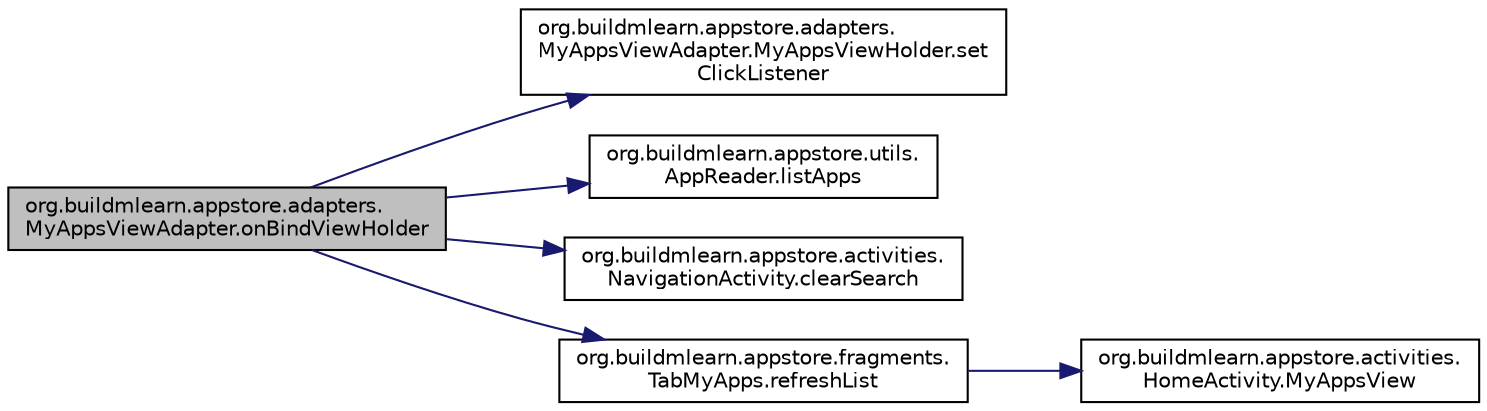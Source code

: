 digraph "org.buildmlearn.appstore.adapters.MyAppsViewAdapter.onBindViewHolder"
{
 // INTERACTIVE_SVG=YES
  bgcolor="transparent";
  edge [fontname="Helvetica",fontsize="10",labelfontname="Helvetica",labelfontsize="10"];
  node [fontname="Helvetica",fontsize="10",shape=record];
  rankdir="LR";
  Node1 [label="org.buildmlearn.appstore.adapters.\lMyAppsViewAdapter.onBindViewHolder",height=0.2,width=0.4,color="black", fillcolor="grey75", style="filled", fontcolor="black"];
  Node1 -> Node2 [color="midnightblue",fontsize="10",style="solid",fontname="Helvetica"];
  Node2 [label="org.buildmlearn.appstore.adapters.\lMyAppsViewAdapter.MyAppsViewHolder.set\lClickListener",height=0.2,width=0.4,color="black",URL="$df/d2d/classorg_1_1buildmlearn_1_1appstore_1_1adapters_1_1_my_apps_view_adapter_1_1_my_apps_view_holder.html#af2768dceceffe931571f5c49e382791c"];
  Node1 -> Node3 [color="midnightblue",fontsize="10",style="solid",fontname="Helvetica"];
  Node3 [label="org.buildmlearn.appstore.utils.\lAppReader.listApps",height=0.2,width=0.4,color="black",URL="$d0/da8/classorg_1_1buildmlearn_1_1appstore_1_1utils_1_1_app_reader.html#aec556fcddde1c33f82e823933f3fb1a6",tooltip="Gets the list of Installed Apps. "];
  Node1 -> Node4 [color="midnightblue",fontsize="10",style="solid",fontname="Helvetica"];
  Node4 [label="org.buildmlearn.appstore.activities.\lNavigationActivity.clearSearch",height=0.2,width=0.4,color="black",URL="$d0/d60/classorg_1_1buildmlearn_1_1appstore_1_1activities_1_1_navigation_activity.html#a3819b15bd7eeb6b579ffc4ae12bb289b",tooltip="It clears the text in the search tool and collapses the search tool. "];
  Node1 -> Node5 [color="midnightblue",fontsize="10",style="solid",fontname="Helvetica"];
  Node5 [label="org.buildmlearn.appstore.fragments.\lTabMyApps.refreshList",height=0.2,width=0.4,color="black",URL="$d0/df6/classorg_1_1buildmlearn_1_1appstore_1_1fragments_1_1_tab_my_apps.html#a35f6e10d8f45a3c9995c0b70c18f438d",tooltip="Refreshes the list of apps. "];
  Node5 -> Node6 [color="midnightblue",fontsize="10",style="solid",fontname="Helvetica"];
  Node6 [label="org.buildmlearn.appstore.activities.\lHomeActivity.MyAppsView",height=0.2,width=0.4,color="black",URL="$d8/dfa/classorg_1_1buildmlearn_1_1appstore_1_1activities_1_1_home_activity.html#a104177f795c32e9b28838760f994dc5f",tooltip="Set the current view to My-Apps section. "];
}
